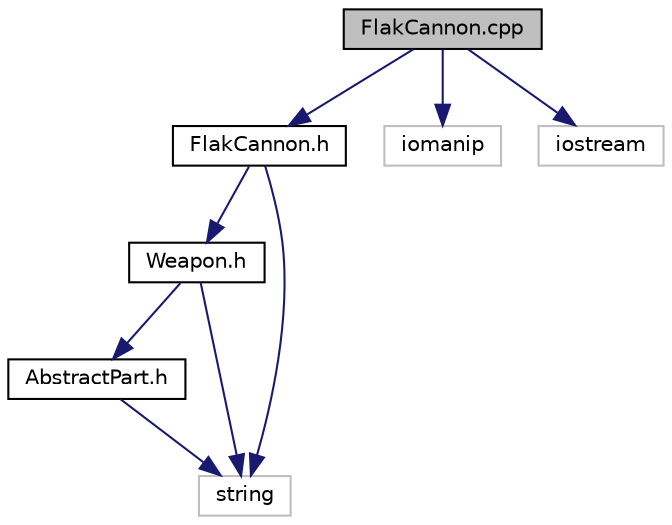 digraph "FlakCannon.cpp"
{
  edge [fontname="Helvetica",fontsize="10",labelfontname="Helvetica",labelfontsize="10"];
  node [fontname="Helvetica",fontsize="10",shape=record];
  Node0 [label="FlakCannon.cpp",height=0.2,width=0.4,color="black", fillcolor="grey75", style="filled", fontcolor="black"];
  Node0 -> Node1 [color="midnightblue",fontsize="10",style="solid",fontname="Helvetica"];
  Node1 [label="FlakCannon.h",height=0.2,width=0.4,color="black", fillcolor="white", style="filled",URL="$FlakCannon_8h.html"];
  Node1 -> Node2 [color="midnightblue",fontsize="10",style="solid",fontname="Helvetica"];
  Node2 [label="Weapon.h",height=0.2,width=0.4,color="black", fillcolor="white", style="filled",URL="$Weapon_8h.html"];
  Node2 -> Node3 [color="midnightblue",fontsize="10",style="solid",fontname="Helvetica"];
  Node3 [label="AbstractPart.h",height=0.2,width=0.4,color="black", fillcolor="white", style="filled",URL="$AbstractPart_8h_source.html"];
  Node3 -> Node4 [color="midnightblue",fontsize="10",style="solid",fontname="Helvetica"];
  Node4 [label="string",height=0.2,width=0.4,color="grey75", fillcolor="white", style="filled"];
  Node2 -> Node4 [color="midnightblue",fontsize="10",style="solid",fontname="Helvetica"];
  Node1 -> Node4 [color="midnightblue",fontsize="10",style="solid",fontname="Helvetica"];
  Node0 -> Node5 [color="midnightblue",fontsize="10",style="solid",fontname="Helvetica"];
  Node5 [label="iomanip",height=0.2,width=0.4,color="grey75", fillcolor="white", style="filled"];
  Node0 -> Node6 [color="midnightblue",fontsize="10",style="solid",fontname="Helvetica"];
  Node6 [label="iostream",height=0.2,width=0.4,color="grey75", fillcolor="white", style="filled"];
}
